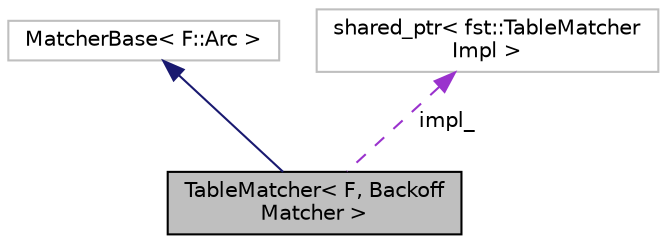 digraph "TableMatcher&lt; F, BackoffMatcher &gt;"
{
  edge [fontname="Helvetica",fontsize="10",labelfontname="Helvetica",labelfontsize="10"];
  node [fontname="Helvetica",fontsize="10",shape=record];
  Node2 [label="TableMatcher\< F, Backoff\lMatcher \>",height=0.2,width=0.4,color="black", fillcolor="grey75", style="filled", fontcolor="black"];
  Node3 -> Node2 [dir="back",color="midnightblue",fontsize="10",style="solid",fontname="Helvetica"];
  Node3 [label="MatcherBase\< F::Arc \>",height=0.2,width=0.4,color="grey75", fillcolor="white", style="filled"];
  Node4 -> Node2 [dir="back",color="darkorchid3",fontsize="10",style="dashed",label=" impl_" ,fontname="Helvetica"];
  Node4 [label="shared_ptr\< fst::TableMatcher\lImpl \>",height=0.2,width=0.4,color="grey75", fillcolor="white", style="filled"];
}
